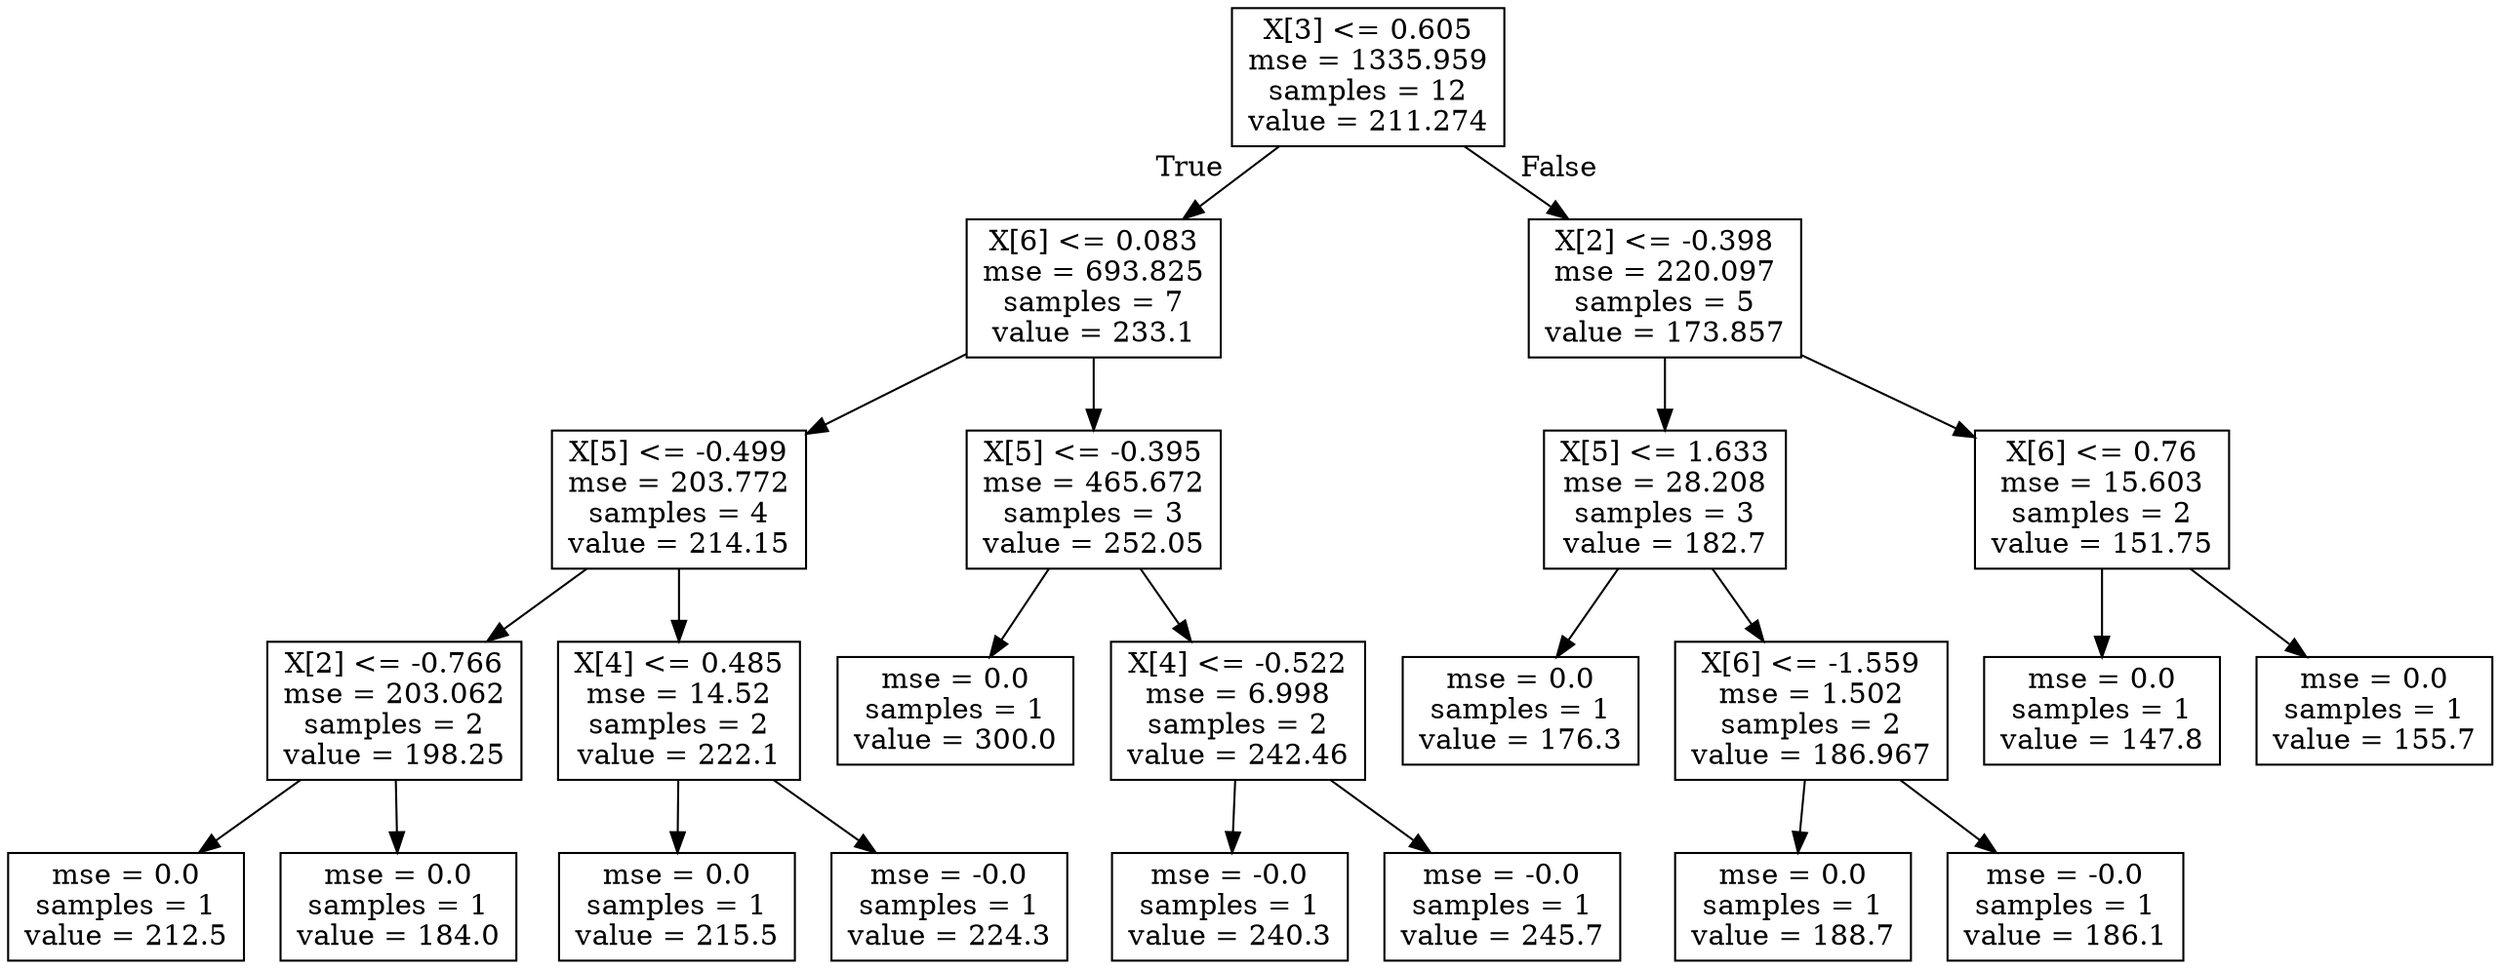 digraph Tree {
node [shape=box] ;
0 [label="X[3] <= 0.605\nmse = 1335.959\nsamples = 12\nvalue = 211.274"] ;
1 [label="X[6] <= 0.083\nmse = 693.825\nsamples = 7\nvalue = 233.1"] ;
0 -> 1 [labeldistance=2.5, labelangle=45, headlabel="True"] ;
2 [label="X[5] <= -0.499\nmse = 203.772\nsamples = 4\nvalue = 214.15"] ;
1 -> 2 ;
3 [label="X[2] <= -0.766\nmse = 203.062\nsamples = 2\nvalue = 198.25"] ;
2 -> 3 ;
4 [label="mse = 0.0\nsamples = 1\nvalue = 212.5"] ;
3 -> 4 ;
5 [label="mse = 0.0\nsamples = 1\nvalue = 184.0"] ;
3 -> 5 ;
6 [label="X[4] <= 0.485\nmse = 14.52\nsamples = 2\nvalue = 222.1"] ;
2 -> 6 ;
7 [label="mse = 0.0\nsamples = 1\nvalue = 215.5"] ;
6 -> 7 ;
8 [label="mse = -0.0\nsamples = 1\nvalue = 224.3"] ;
6 -> 8 ;
9 [label="X[5] <= -0.395\nmse = 465.672\nsamples = 3\nvalue = 252.05"] ;
1 -> 9 ;
10 [label="mse = 0.0\nsamples = 1\nvalue = 300.0"] ;
9 -> 10 ;
11 [label="X[4] <= -0.522\nmse = 6.998\nsamples = 2\nvalue = 242.46"] ;
9 -> 11 ;
12 [label="mse = -0.0\nsamples = 1\nvalue = 240.3"] ;
11 -> 12 ;
13 [label="mse = -0.0\nsamples = 1\nvalue = 245.7"] ;
11 -> 13 ;
14 [label="X[2] <= -0.398\nmse = 220.097\nsamples = 5\nvalue = 173.857"] ;
0 -> 14 [labeldistance=2.5, labelangle=-45, headlabel="False"] ;
15 [label="X[5] <= 1.633\nmse = 28.208\nsamples = 3\nvalue = 182.7"] ;
14 -> 15 ;
16 [label="mse = 0.0\nsamples = 1\nvalue = 176.3"] ;
15 -> 16 ;
17 [label="X[6] <= -1.559\nmse = 1.502\nsamples = 2\nvalue = 186.967"] ;
15 -> 17 ;
18 [label="mse = 0.0\nsamples = 1\nvalue = 188.7"] ;
17 -> 18 ;
19 [label="mse = -0.0\nsamples = 1\nvalue = 186.1"] ;
17 -> 19 ;
20 [label="X[6] <= 0.76\nmse = 15.603\nsamples = 2\nvalue = 151.75"] ;
14 -> 20 ;
21 [label="mse = 0.0\nsamples = 1\nvalue = 147.8"] ;
20 -> 21 ;
22 [label="mse = 0.0\nsamples = 1\nvalue = 155.7"] ;
20 -> 22 ;
}
